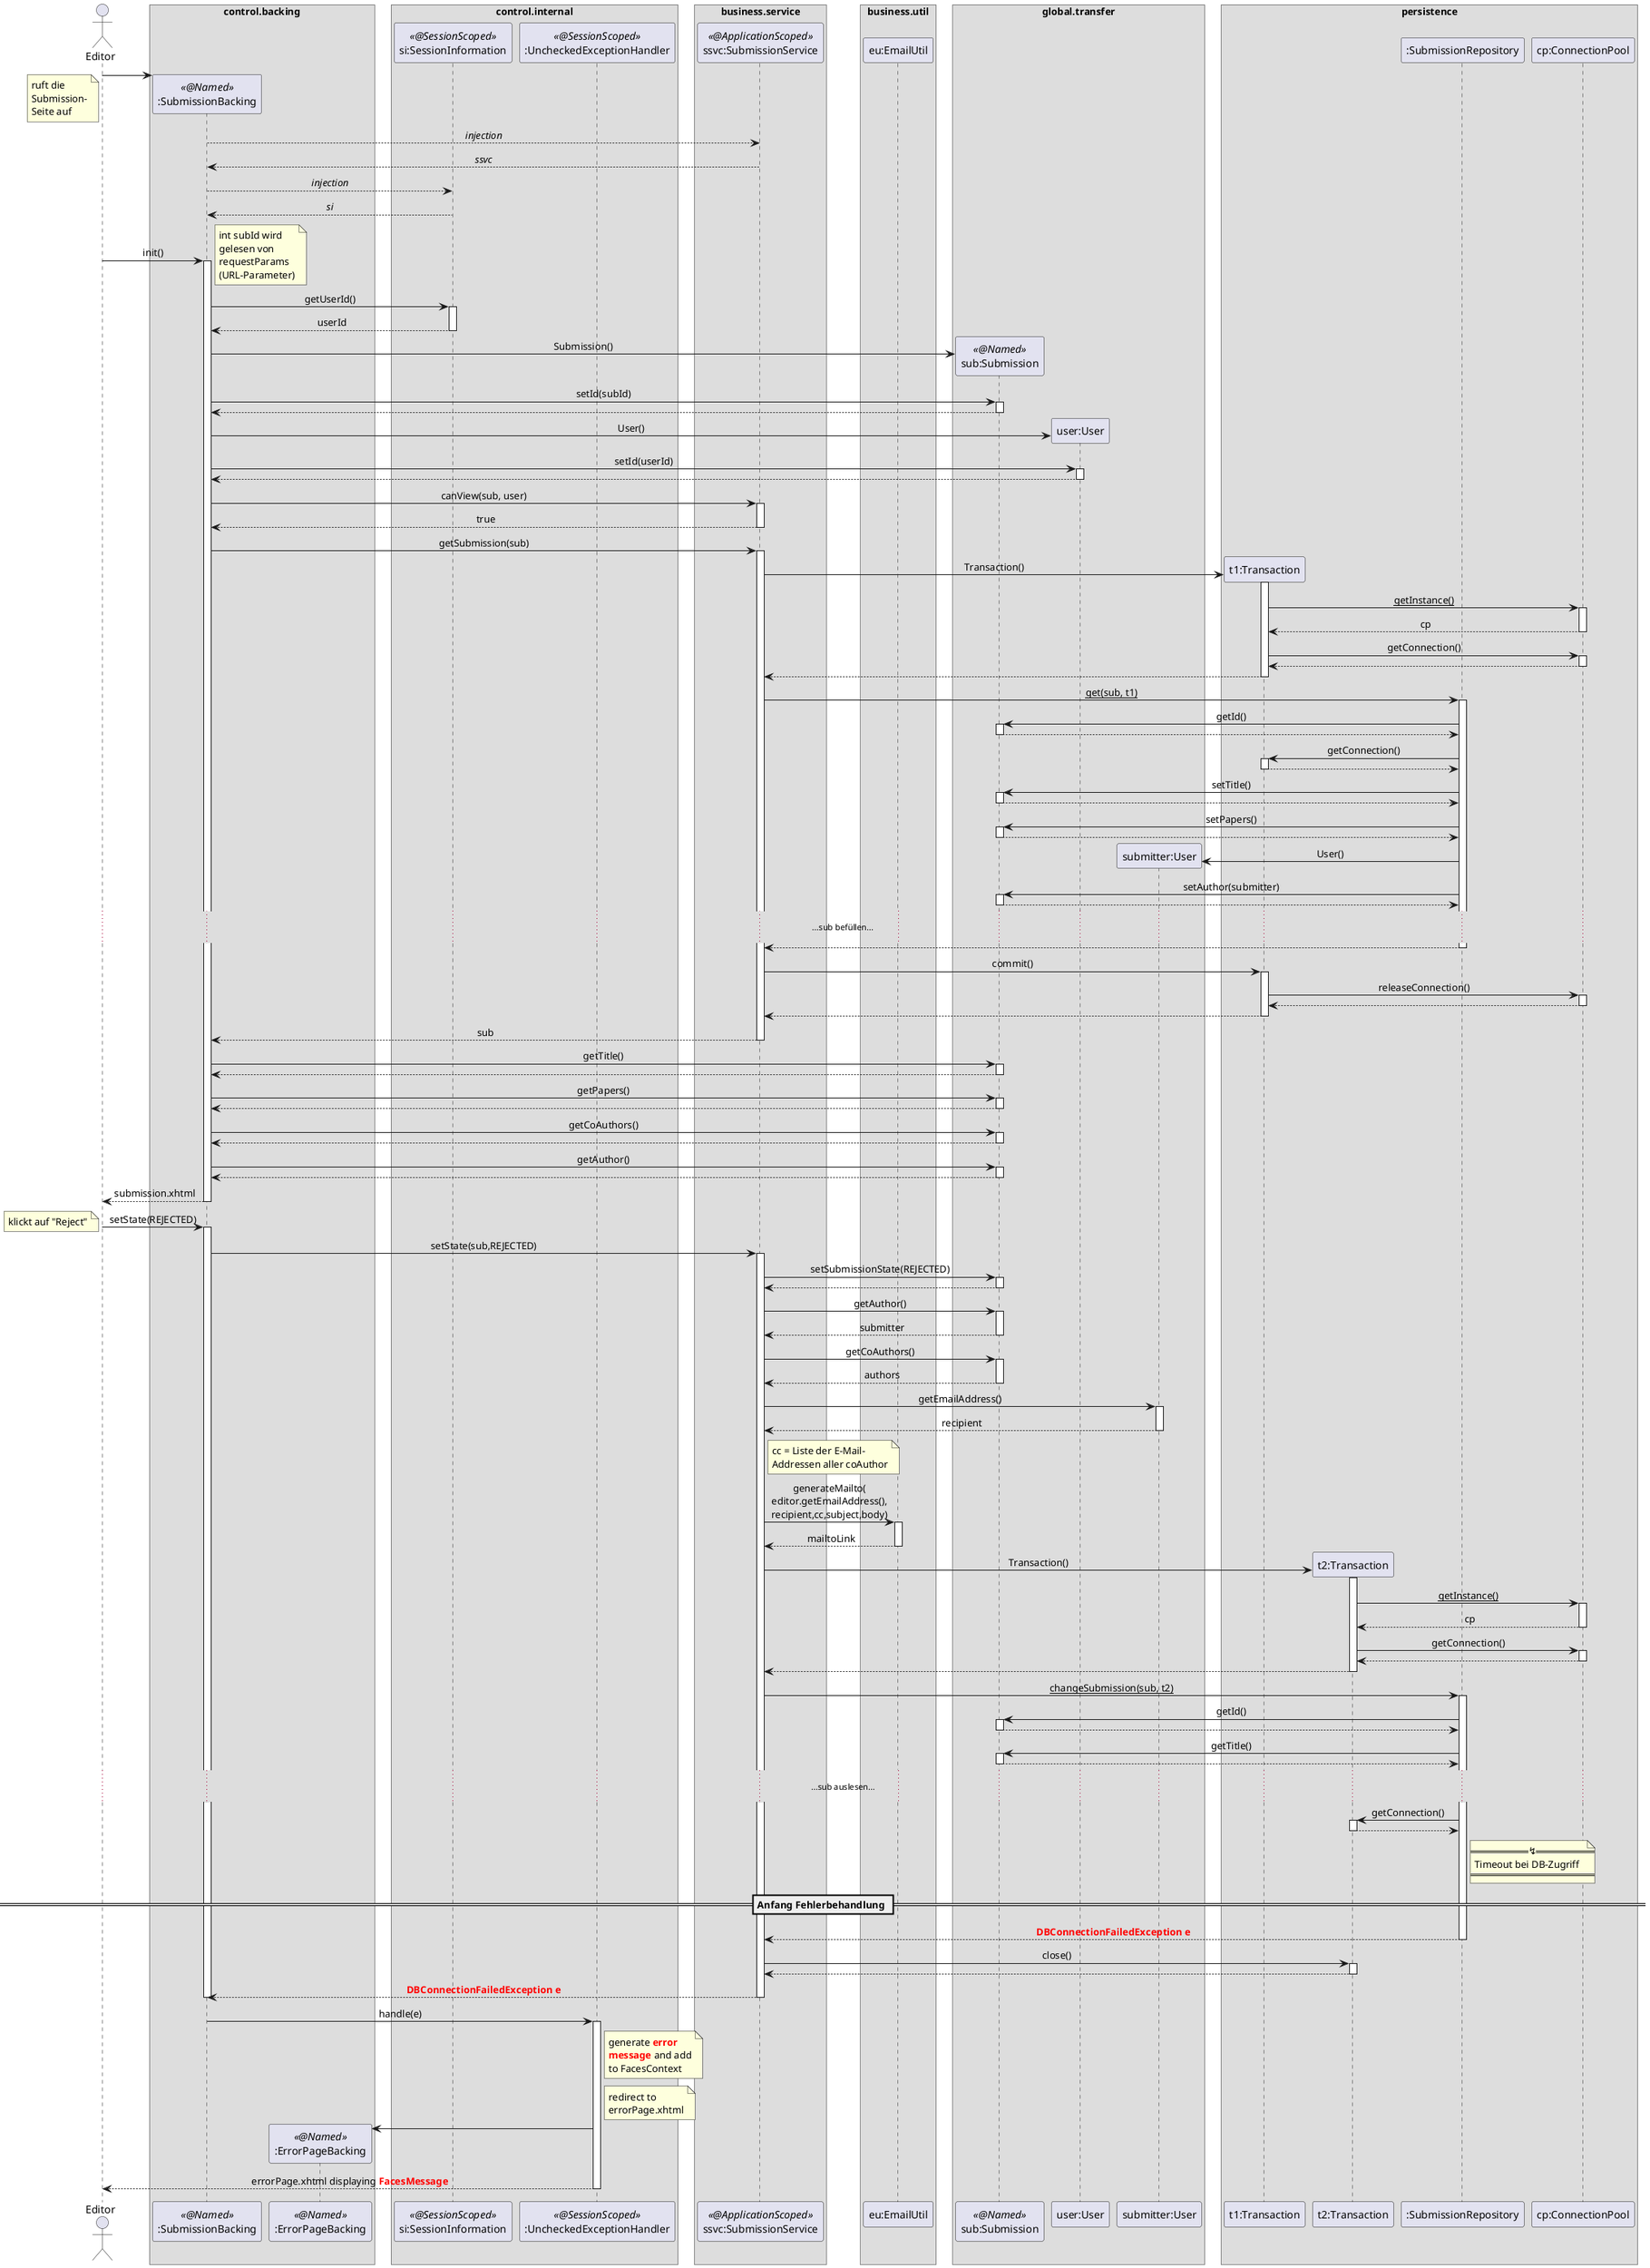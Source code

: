@startuml
'https://plantuml.com/sequence-diagram

'!theme aws-orange
skinparam sequenceMessageAlign center
skinparam BoxPadding 10
'skinparam LifelineStrategy nosolid
'autonumber
'autoactivate on
'hide footbox

actor Editor as editor

box "control.backing"
    participant ":SubmissionBacking" as sb << @Named >>
    participant ":ErrorPageBacking" as epb << @Named >>
end box
box "control.internal"
    participant "si:SessionInformation" as si << @SessionScoped >>
    participant ":UncheckedExceptionHandler" as eh << @SessionScoped >>
end box
'box "???"
'    participant ":ResourceBundle" as rscBundle
'end box
box "business.service"
    participant "ssvc:SubmissionService" as ssvc << @ApplicationScoped >>
end box
box "business.util"
    participant "eu:EmailUtil" as eu
end box
box "global.transfer"
    participant "sub:Submission" as sub << @Named >>
    participant "user:User" as usr
'    participant "paper:Paper" as paper
    participant "submitter:User" as submitter
end box
box persistence
    participant "t1:Transaction" as t1
    participant "t2:Transaction" as t2
    participant ":SubmissionRepository" as sr
    participant "cp:ConnectionPool" as cp
end box

create sb
editor -> sb
note left
    ruft die
    Submission-
    Seite auf
end note
sb --> ssvc : //injection//
return //ssvc//
sb --> si : //injection//
return //si//
editor -> sb : init()
activate sb
    note right
        int subId wird
        gelesen von
        requestParams
        (URL-Parameter)
    end note
    sb -> si ++ : getUserId()
    return userId
    sb -> sub ** : Submission()
    sb -> sub : setId(subId)
    activate sub
    return
    sb -> usr ** : User()
    sb -> usr ++ : setId(userId)
    return
    sb -> ssvc ++ : canView(sub, user)
    return true

    sb -> ssvc : getSubmission(sub)
    activate ssvc
        ssvc -> t1 ** : Transaction()
        activate t1
            t1 -> cp : __getInstance()__
            activate cp
            return cp
            t1 -> cp : getConnection()
            activate cp
            return
        return
        ssvc -> sr : __get(sub, t1)__
        activate sr
            sr -> sub : getId()
            activate sub
            return
            sr -> t1 ++ : getConnection()
            return
            sr -> sub : setTitle()
            activate sub
            return
            sr -> sub : setPapers()
            activate sub
            return
            sr -> submitter ** : User()
            sr -> sub : setAuthor(submitter)
            activate sub
            return
            ......sub befüllen......
        return
        ssvc -> t1 ++ : commit()
            t1 -> cp ++ : releaseConnection()
            return
        return
'        destroy t1
    return sub
    sb -> sub ++ : getTitle()
    return
    sb -> sub ++ : getPapers()
    return
    sb -> sub ++ : getCoAuthors()
    return
    sb -> sub ++ : getAuthor()
    return
return submission.xhtml


editor -> sb : setState(REJECTED)
note left
    klickt auf "Reject"
end note
activate sb
    sb -> ssvc : setState(sub,REJECTED)
    activate ssvc
        ssvc -> sub ++ : setSubmissionState(REJECTED)
        return
        ssvc -> sub : getAuthor()
        activate sub
        return submitter
        ssvc -> sub : getCoAuthors()
        activate sub
        return authors
        ssvc -> submitter : getEmailAddress()
        activate submitter
        return recipient
        note right of ssvc
            cc = Liste der E-Mail-
            Addressen aller coAuthor
        end note
'        subService -> rscBundle : getRejectionEmailSubject()
'        activate rscBundle
'        return subject
'        subService -> rscBundle : getRejectionEmailBody()
'        activate rscBundle
'        return body

        ssvc -> eu : generateMailto(\neditor.getEmailAddress(),\nrecipient,cc,subject,body)
        activate eu
        return mailtoLink

        ssvc -> t2 ** : Transaction()
        activate t2
            t2 -> cp : __getInstance()__
            activate cp
            return cp
            t2 -> cp : getConnection()
            activate cp
            return
        return

        ssvc -> sr : __changeSubmission(sub, t2)__
        activate sr
            sr -> sub ++ : getId()
            return
            sr -> sub ++ : getTitle()
            return
'            sr -> sub ++ : getPapers()
'            return
            ......sub auslesen......
            sr -> t2 ++ : getConnection()
            return

        note right of sr
        == ↯ ==
        Timeout bei DB-Zugriff
        ====
        end note

== Anfang Fehlerbehandlung ==
        return <font color=red><b>DBConnectionFailedException e

        ssvc -> t2 ++ : close()
        return

    return <font color=red><b>DBConnectionFailedException e
deactivate sb

sb -> eh ++ : handle(e)
    note right of eh
    generate <font color=red><b>error</b></font>
    <font color=red><b>message</b></font> and add
    to FacesContext
    end note
    note right of eh
    redirect to
    errorPage.xhtml
    end note

    eh -> epb **
    eh --> editor : errorPage.xhtml displaying <font color=red><b>FacesMessage</b></font>
deactivate eh

'note left
'Die Ablehnung war
'nicht erfolgreich
'end note


@enduml